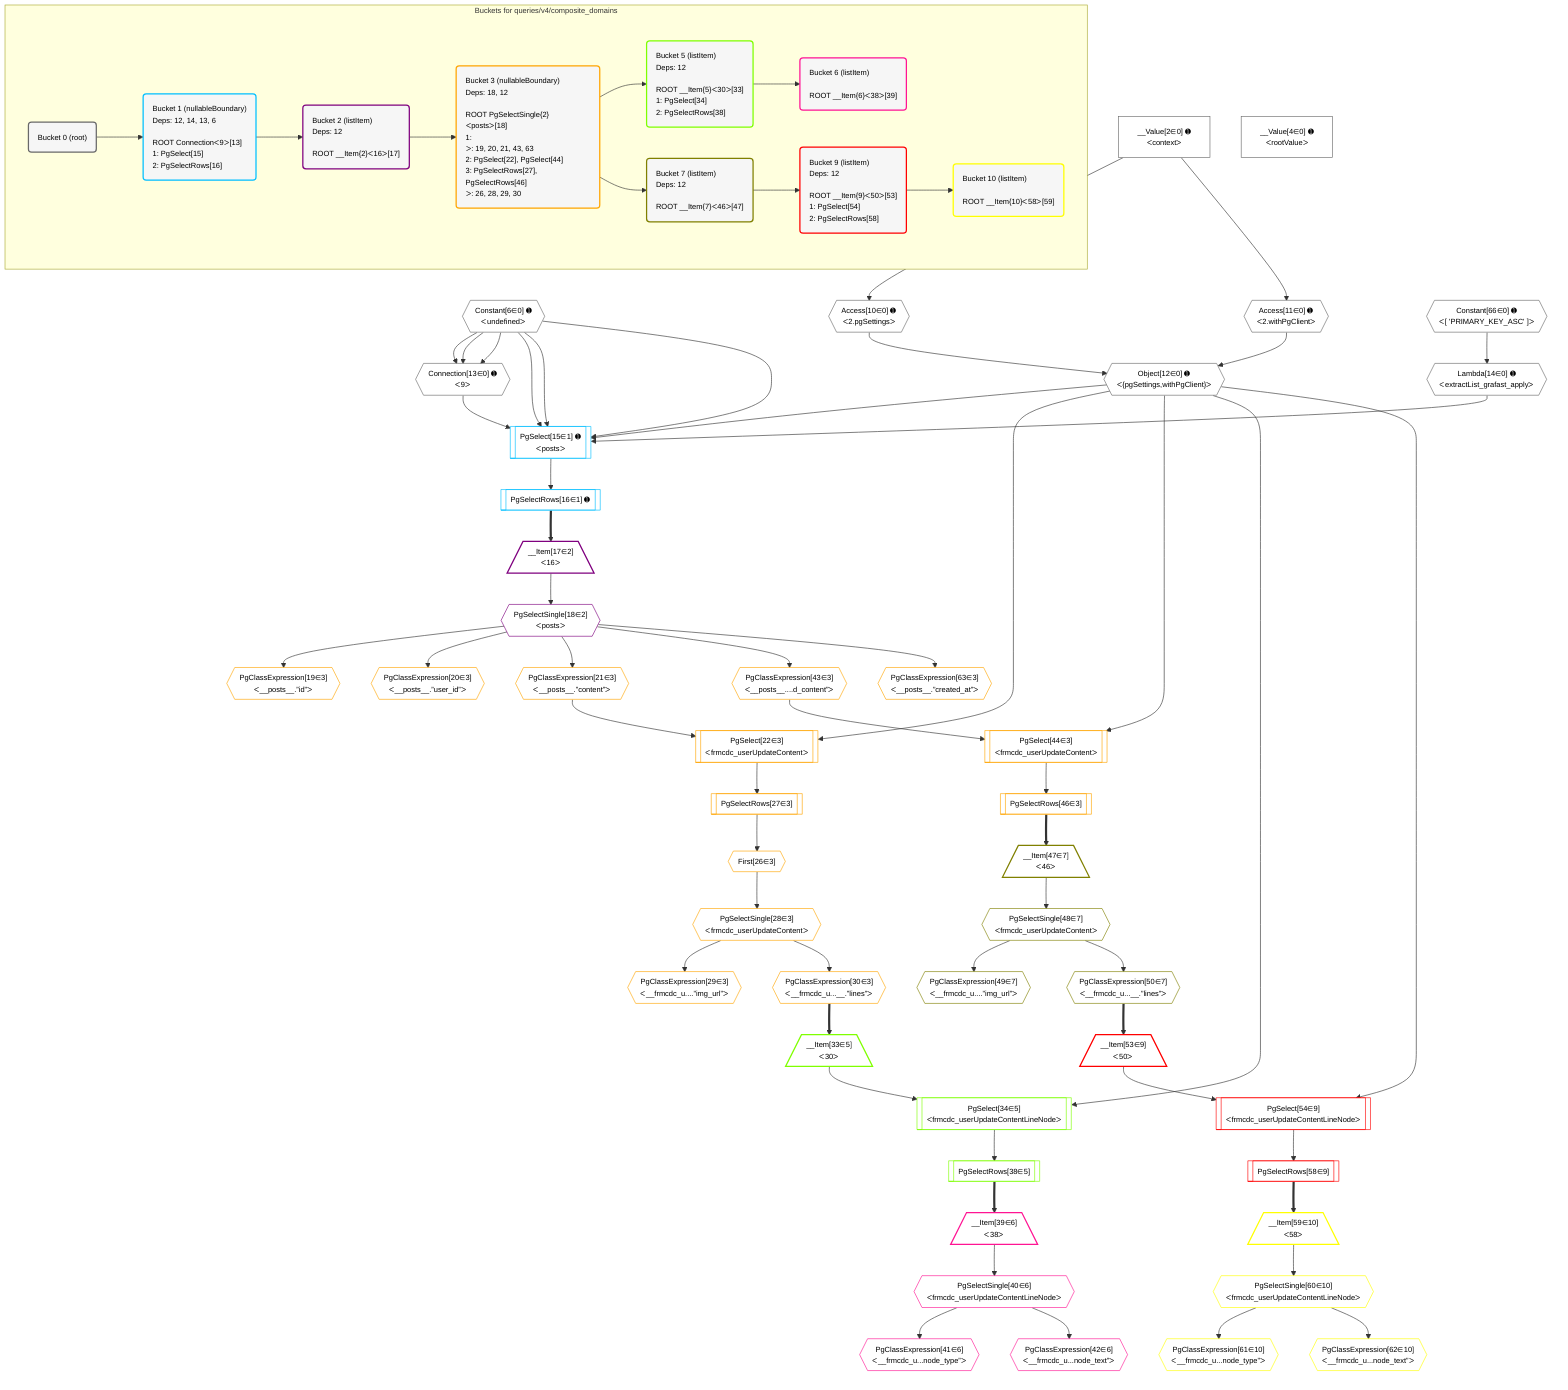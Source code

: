 %%{init: {'themeVariables': { 'fontSize': '12px'}}}%%
graph TD
    classDef path fill:#eee,stroke:#000,color:#000
    classDef plan fill:#fff,stroke-width:1px,color:#000
    classDef itemplan fill:#fff,stroke-width:2px,color:#000
    classDef unbatchedplan fill:#dff,stroke-width:1px,color:#000
    classDef sideeffectplan fill:#fcc,stroke-width:2px,color:#000
    classDef bucket fill:#f6f6f6,color:#000,stroke-width:2px,text-align:left


    %% plan dependencies
    Connection13{{"Connection[13∈0] ➊<br />ᐸ9ᐳ"}}:::plan
    Constant6{{"Constant[6∈0] ➊<br />ᐸundefinedᐳ"}}:::plan
    Constant6 & Constant6 & Constant6 --> Connection13
    Object12{{"Object[12∈0] ➊<br />ᐸ{pgSettings,withPgClient}ᐳ"}}:::plan
    Access10{{"Access[10∈0] ➊<br />ᐸ2.pgSettingsᐳ"}}:::plan
    Access11{{"Access[11∈0] ➊<br />ᐸ2.withPgClientᐳ"}}:::plan
    Access10 & Access11 --> Object12
    __Value2["__Value[2∈0] ➊<br />ᐸcontextᐳ"]:::plan
    __Value2 --> Access10
    __Value2 --> Access11
    Lambda14{{"Lambda[14∈0] ➊<br />ᐸextractList_grafast_applyᐳ"}}:::plan
    Constant66{{"Constant[66∈0] ➊<br />ᐸ[ 'PRIMARY_KEY_ASC' ]ᐳ"}}:::plan
    Constant66 --> Lambda14
    __Value4["__Value[4∈0] ➊<br />ᐸrootValueᐳ"]:::plan
    PgSelect15[["PgSelect[15∈1] ➊<br />ᐸpostsᐳ"]]:::plan
    Object12 & Lambda14 & Connection13 & Constant6 & Constant6 & Constant6 --> PgSelect15
    PgSelectRows16[["PgSelectRows[16∈1] ➊"]]:::plan
    PgSelect15 --> PgSelectRows16
    __Item17[/"__Item[17∈2]<br />ᐸ16ᐳ"\]:::itemplan
    PgSelectRows16 ==> __Item17
    PgSelectSingle18{{"PgSelectSingle[18∈2]<br />ᐸpostsᐳ"}}:::plan
    __Item17 --> PgSelectSingle18
    PgSelect22[["PgSelect[22∈3]<br />ᐸfrmcdc_userUpdateContentᐳ"]]:::plan
    PgClassExpression21{{"PgClassExpression[21∈3]<br />ᐸ__posts__.”content”ᐳ"}}:::plan
    Object12 & PgClassExpression21 --> PgSelect22
    PgSelect44[["PgSelect[44∈3]<br />ᐸfrmcdc_userUpdateContentᐳ"]]:::plan
    PgClassExpression43{{"PgClassExpression[43∈3]<br />ᐸ__posts__....d_content”ᐳ"}}:::plan
    Object12 & PgClassExpression43 --> PgSelect44
    PgClassExpression19{{"PgClassExpression[19∈3]<br />ᐸ__posts__.”id”ᐳ"}}:::plan
    PgSelectSingle18 --> PgClassExpression19
    PgClassExpression20{{"PgClassExpression[20∈3]<br />ᐸ__posts__.”user_id”ᐳ"}}:::plan
    PgSelectSingle18 --> PgClassExpression20
    PgSelectSingle18 --> PgClassExpression21
    First26{{"First[26∈3]"}}:::plan
    PgSelectRows27[["PgSelectRows[27∈3]"]]:::plan
    PgSelectRows27 --> First26
    PgSelect22 --> PgSelectRows27
    PgSelectSingle28{{"PgSelectSingle[28∈3]<br />ᐸfrmcdc_userUpdateContentᐳ"}}:::plan
    First26 --> PgSelectSingle28
    PgClassExpression29{{"PgClassExpression[29∈3]<br />ᐸ__frmcdc_u....”img_url”ᐳ"}}:::plan
    PgSelectSingle28 --> PgClassExpression29
    PgClassExpression30{{"PgClassExpression[30∈3]<br />ᐸ__frmcdc_u...__.”lines”ᐳ"}}:::plan
    PgSelectSingle28 --> PgClassExpression30
    PgSelectSingle18 --> PgClassExpression43
    PgSelectRows46[["PgSelectRows[46∈3]"]]:::plan
    PgSelect44 --> PgSelectRows46
    PgClassExpression63{{"PgClassExpression[63∈3]<br />ᐸ__posts__.”created_at”ᐳ"}}:::plan
    PgSelectSingle18 --> PgClassExpression63
    PgSelect34[["PgSelect[34∈5]<br />ᐸfrmcdc_userUpdateContentLineNodeᐳ"]]:::plan
    __Item33[/"__Item[33∈5]<br />ᐸ30ᐳ"\]:::itemplan
    Object12 & __Item33 --> PgSelect34
    PgClassExpression30 ==> __Item33
    PgSelectRows38[["PgSelectRows[38∈5]"]]:::plan
    PgSelect34 --> PgSelectRows38
    __Item39[/"__Item[39∈6]<br />ᐸ38ᐳ"\]:::itemplan
    PgSelectRows38 ==> __Item39
    PgSelectSingle40{{"PgSelectSingle[40∈6]<br />ᐸfrmcdc_userUpdateContentLineNodeᐳ"}}:::plan
    __Item39 --> PgSelectSingle40
    PgClassExpression41{{"PgClassExpression[41∈6]<br />ᐸ__frmcdc_u...node_type”ᐳ"}}:::plan
    PgSelectSingle40 --> PgClassExpression41
    PgClassExpression42{{"PgClassExpression[42∈6]<br />ᐸ__frmcdc_u...node_text”ᐳ"}}:::plan
    PgSelectSingle40 --> PgClassExpression42
    __Item47[/"__Item[47∈7]<br />ᐸ46ᐳ"\]:::itemplan
    PgSelectRows46 ==> __Item47
    PgSelectSingle48{{"PgSelectSingle[48∈7]<br />ᐸfrmcdc_userUpdateContentᐳ"}}:::plan
    __Item47 --> PgSelectSingle48
    PgClassExpression49{{"PgClassExpression[49∈7]<br />ᐸ__frmcdc_u....”img_url”ᐳ"}}:::plan
    PgSelectSingle48 --> PgClassExpression49
    PgClassExpression50{{"PgClassExpression[50∈7]<br />ᐸ__frmcdc_u...__.”lines”ᐳ"}}:::plan
    PgSelectSingle48 --> PgClassExpression50
    PgSelect54[["PgSelect[54∈9]<br />ᐸfrmcdc_userUpdateContentLineNodeᐳ"]]:::plan
    __Item53[/"__Item[53∈9]<br />ᐸ50ᐳ"\]:::itemplan
    Object12 & __Item53 --> PgSelect54
    PgClassExpression50 ==> __Item53
    PgSelectRows58[["PgSelectRows[58∈9]"]]:::plan
    PgSelect54 --> PgSelectRows58
    __Item59[/"__Item[59∈10]<br />ᐸ58ᐳ"\]:::itemplan
    PgSelectRows58 ==> __Item59
    PgSelectSingle60{{"PgSelectSingle[60∈10]<br />ᐸfrmcdc_userUpdateContentLineNodeᐳ"}}:::plan
    __Item59 --> PgSelectSingle60
    PgClassExpression61{{"PgClassExpression[61∈10]<br />ᐸ__frmcdc_u...node_type”ᐳ"}}:::plan
    PgSelectSingle60 --> PgClassExpression61
    PgClassExpression62{{"PgClassExpression[62∈10]<br />ᐸ__frmcdc_u...node_text”ᐳ"}}:::plan
    PgSelectSingle60 --> PgClassExpression62

    %% define steps

    subgraph "Buckets for queries/v4/composite_domains"
    Bucket0("Bucket 0 (root)"):::bucket
    classDef bucket0 stroke:#696969
    class Bucket0,__Value2,__Value4,Constant6,Access10,Access11,Object12,Connection13,Lambda14,Constant66 bucket0
    Bucket1("Bucket 1 (nullableBoundary)<br />Deps: 12, 14, 13, 6<br /><br />ROOT Connectionᐸ9ᐳ[13]<br />1: PgSelect[15]<br />2: PgSelectRows[16]"):::bucket
    classDef bucket1 stroke:#00bfff
    class Bucket1,PgSelect15,PgSelectRows16 bucket1
    Bucket2("Bucket 2 (listItem)<br />Deps: 12<br /><br />ROOT __Item{2}ᐸ16ᐳ[17]"):::bucket
    classDef bucket2 stroke:#7f007f
    class Bucket2,__Item17,PgSelectSingle18 bucket2
    Bucket3("Bucket 3 (nullableBoundary)<br />Deps: 18, 12<br /><br />ROOT PgSelectSingle{2}ᐸpostsᐳ[18]<br />1: <br />ᐳ: 19, 20, 21, 43, 63<br />2: PgSelect[22], PgSelect[44]<br />3: PgSelectRows[27], PgSelectRows[46]<br />ᐳ: 26, 28, 29, 30"):::bucket
    classDef bucket3 stroke:#ffa500
    class Bucket3,PgClassExpression19,PgClassExpression20,PgClassExpression21,PgSelect22,First26,PgSelectRows27,PgSelectSingle28,PgClassExpression29,PgClassExpression30,PgClassExpression43,PgSelect44,PgSelectRows46,PgClassExpression63 bucket3
    Bucket5("Bucket 5 (listItem)<br />Deps: 12<br /><br />ROOT __Item{5}ᐸ30ᐳ[33]<br />1: PgSelect[34]<br />2: PgSelectRows[38]"):::bucket
    classDef bucket5 stroke:#7fff00
    class Bucket5,__Item33,PgSelect34,PgSelectRows38 bucket5
    Bucket6("Bucket 6 (listItem)<br /><br />ROOT __Item{6}ᐸ38ᐳ[39]"):::bucket
    classDef bucket6 stroke:#ff1493
    class Bucket6,__Item39,PgSelectSingle40,PgClassExpression41,PgClassExpression42 bucket6
    Bucket7("Bucket 7 (listItem)<br />Deps: 12<br /><br />ROOT __Item{7}ᐸ46ᐳ[47]"):::bucket
    classDef bucket7 stroke:#808000
    class Bucket7,__Item47,PgSelectSingle48,PgClassExpression49,PgClassExpression50 bucket7
    Bucket9("Bucket 9 (listItem)<br />Deps: 12<br /><br />ROOT __Item{9}ᐸ50ᐳ[53]<br />1: PgSelect[54]<br />2: PgSelectRows[58]"):::bucket
    classDef bucket9 stroke:#ff0000
    class Bucket9,__Item53,PgSelect54,PgSelectRows58 bucket9
    Bucket10("Bucket 10 (listItem)<br /><br />ROOT __Item{10}ᐸ58ᐳ[59]"):::bucket
    classDef bucket10 stroke:#ffff00
    class Bucket10,__Item59,PgSelectSingle60,PgClassExpression61,PgClassExpression62 bucket10
    Bucket0 --> Bucket1
    Bucket1 --> Bucket2
    Bucket2 --> Bucket3
    Bucket3 --> Bucket5 & Bucket7
    Bucket5 --> Bucket6
    Bucket7 --> Bucket9
    Bucket9 --> Bucket10
    end
